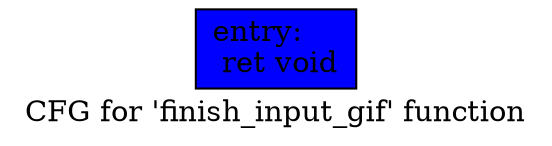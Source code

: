digraph "CFG for 'finish_input_gif' function" {
	label="CFG for 'finish_input_gif' function";

	Node0x6a0f1e0 [shape=record, style = filled, fillcolor = blue, label="{entry:\l  ret void\l}"];
}
